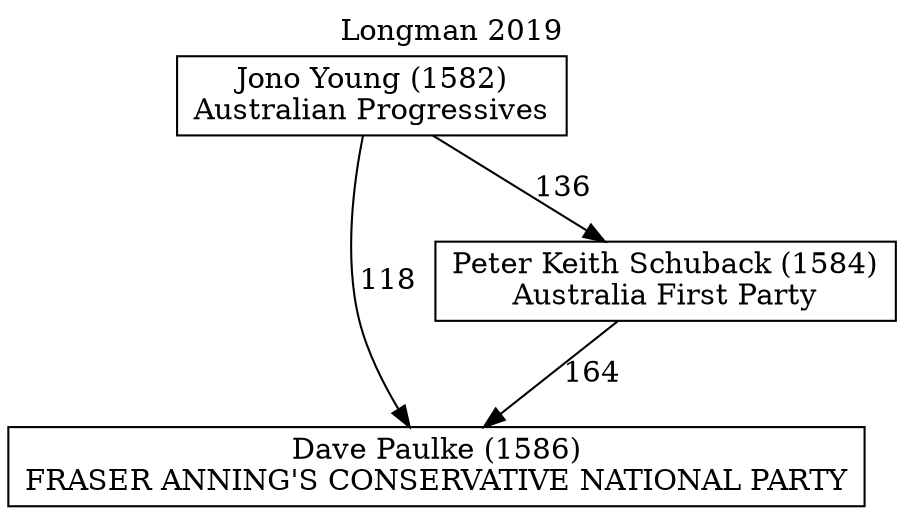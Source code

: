 // House preference flow
digraph "Dave Paulke (1586)_Longman_2019" {
	graph [label="Longman 2019" labelloc=t mclimit=10]
	node [shape=box]
	"Dave Paulke (1586)" [label="Dave Paulke (1586)
FRASER ANNING'S CONSERVATIVE NATIONAL PARTY"]
	"Peter Keith Schuback (1584)" [label="Peter Keith Schuback (1584)
Australia First Party"]
	"Jono Young (1582)" [label="Jono Young (1582)
Australian Progressives"]
	"Peter Keith Schuback (1584)" -> "Dave Paulke (1586)" [label=164]
	"Jono Young (1582)" -> "Peter Keith Schuback (1584)" [label=136]
	"Jono Young (1582)" -> "Dave Paulke (1586)" [label=118]
}
